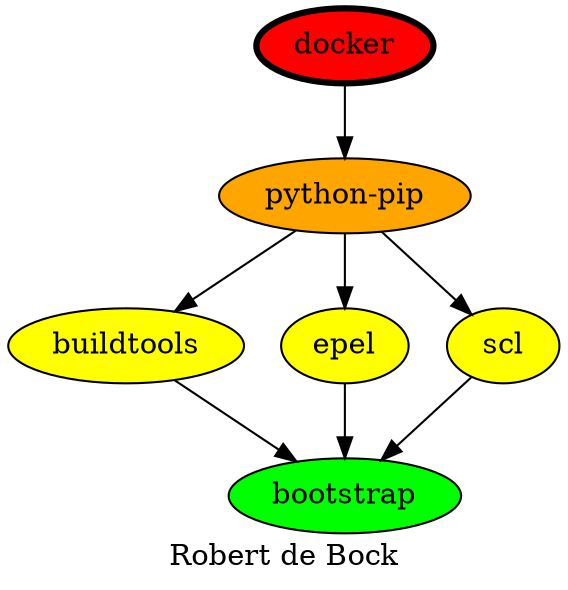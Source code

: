 digraph PhiloDilemma {
  label = "Robert de Bock" ;
  overlap=false
  {
    bootstrap [fillcolor=green style=filled]
    buildtools [fillcolor=yellow style=filled]
    epel [fillcolor=yellow style=filled]
    scl [fillcolor=yellow style=filled]
    "python-pip" [fillcolor=orange style=filled]
    docker [fillcolor=red style=filled penwidth=3]
  }
  docker -> "python-pip"
  "python-pip" -> {buildtools epel scl}
  {buildtools epel scl} -> bootstrap
}
